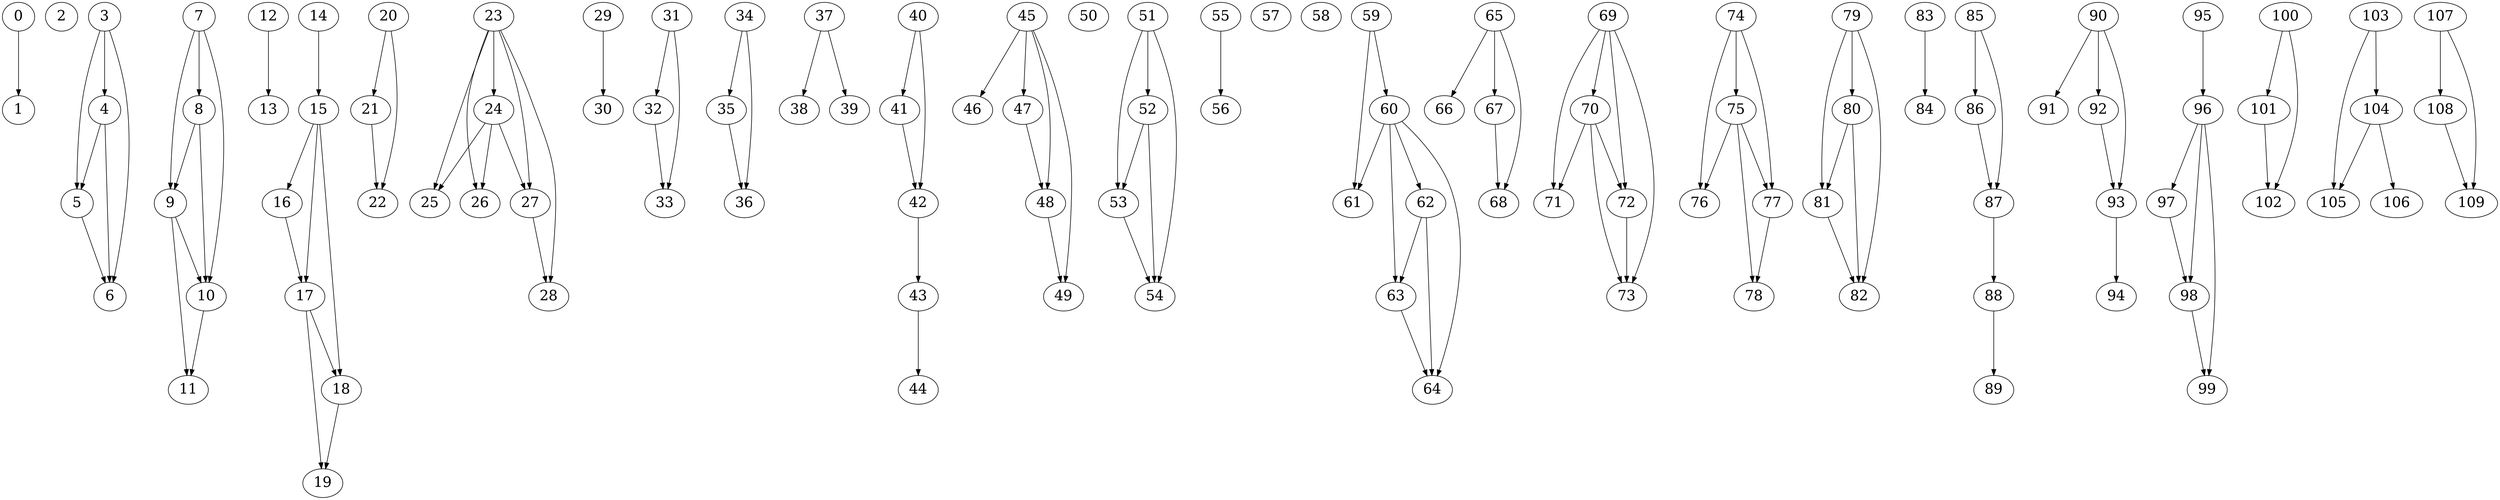 digraph G {
    graph [fontsize=24]
    edge [fontsize=24]
    node [fontsize=24]
    ranksep = 1.5
    nodesep = .25
    0 -> { 1 };
    1 -> { };
    2 -> { };
    3 -> { 4 5 6 };
    4 -> { 5 6 };
    5 -> { 6 };
    6 -> { };
    7 -> { 8 9 10 };
    8 -> { 9 10 };
    9 -> { 10 11 };
    10 -> { 11 };
    11 -> { };
    12 -> { 13 };
    13 -> { };
    14 -> { 15 };
    15 -> { 16 17 18 };
    16 -> { 17 };
    17 -> { 18 19 };
    18 -> { 19 };
    19 -> { };
    20 -> { 21 22 };
    21 -> { 22 };
    22 -> { };
    23 -> { 24 25 26 27 28 };
    24 -> { 25 26 27 };
    25 -> { };
    26 -> { };
    27 -> { 28 };
    28 -> { };
    29 -> { 30 };
    30 -> { };
    31 -> { 32 33 };
    32 -> { 33 };
    33 -> { };
    34 -> { 35 36 };
    35 -> { 36 };
    36 -> { };
    37 -> { 38 39 };
    38 -> { };
    39 -> { };
    40 -> { 41 42 };
    41 -> { 42 };
    42 -> { 43 };
    43 -> { 44 };
    44 -> { };
    45 -> { 46 47 48 49 };
    46 -> { };
    47 -> { 48 };
    48 -> { 49 };
    49 -> { };
    50 -> { };
    51 -> { 52 53 54 };
    52 -> { 53 54 };
    53 -> { 54 };
    54 -> { };
    55 -> { 56 };
    56 -> { };
    57 -> { };
    58 -> { };
    59 -> { 60 61 };
    60 -> { 61 62 63 64 };
    61 -> { };
    62 -> { 63 64 };
    63 -> { 64 };
    64 -> { };
    65 -> { 66 67 68 };
    66 -> { };
    67 -> { 68 };
    68 -> { };
    69 -> { 70 71 72 73 };
    70 -> { 71 72 73 };
    71 -> { };
    72 -> { 73 };
    73 -> { };
    74 -> { 75 76 77 };
    75 -> { 76 77 78 };
    76 -> { };
    77 -> { 78 };
    78 -> { };
    79 -> { 80 81 82 };
    80 -> { 81 82 };
    81 -> { 82 };
    82 -> { };
    83 -> { 84 };
    84 -> { };
    85 -> { 86 87 };
    86 -> { 87 };
    87 -> { 88 };
    88 -> { 89 };
    89 -> { };
    90 -> { 91 92 93 };
    91 -> { };
    92 -> { 93 };
    93 -> { 94 };
    94 -> { };
    95 -> { 96 };
    96 -> { 97 98 99 };
    97 -> { 98 };
    98 -> { 99 };
    99 -> { };
    100 -> { 101 102 };
    101 -> { 102 };
    102 -> { };
    103 -> { 104 105 };
    104 -> { 105 106 };
    105 -> { };
    106 -> { };
    107 -> { 108 109 };
    108 -> { 109 };
    109 -> { };
}
